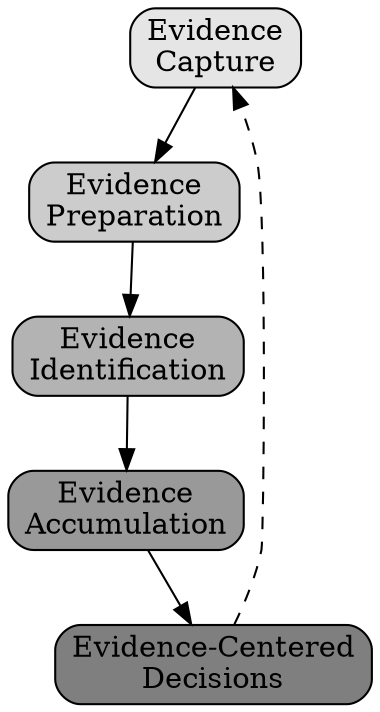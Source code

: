 digraph EvidenceStream {

  node [shape="box", style = "filled, rounded"]
  
  A [label = "Evidence\nCapture", fillcolor="Gray90"];
  B [label = "Evidence\nPreparation", fillcolor = "Gray80"];
  C [label = "Evidence\nIdentification", fillcolor = "Gray70"];
  D [label = "Evidence\nAccumulation", fillcolor = "Gray60"];
  E [label = "Evidence-Centered\nDecisions", fillcolor = "Gray50"];

  A->B; B->C; C->D; D->E;
  E->A [style=dashed]

}